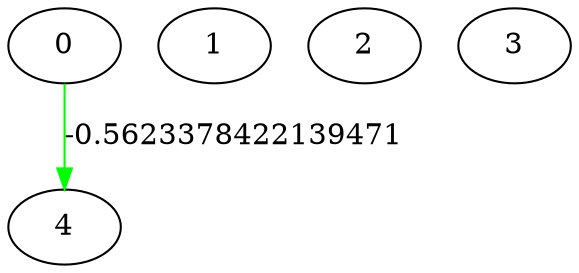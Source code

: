 // Genome
digraph {
	0 [label=0]
	1 [label=1]
	2 [label=2]
	3 [label=3]
	4 [label=4]
	0 -> 4 [label=-0.5623378422139471 color=green]
}

